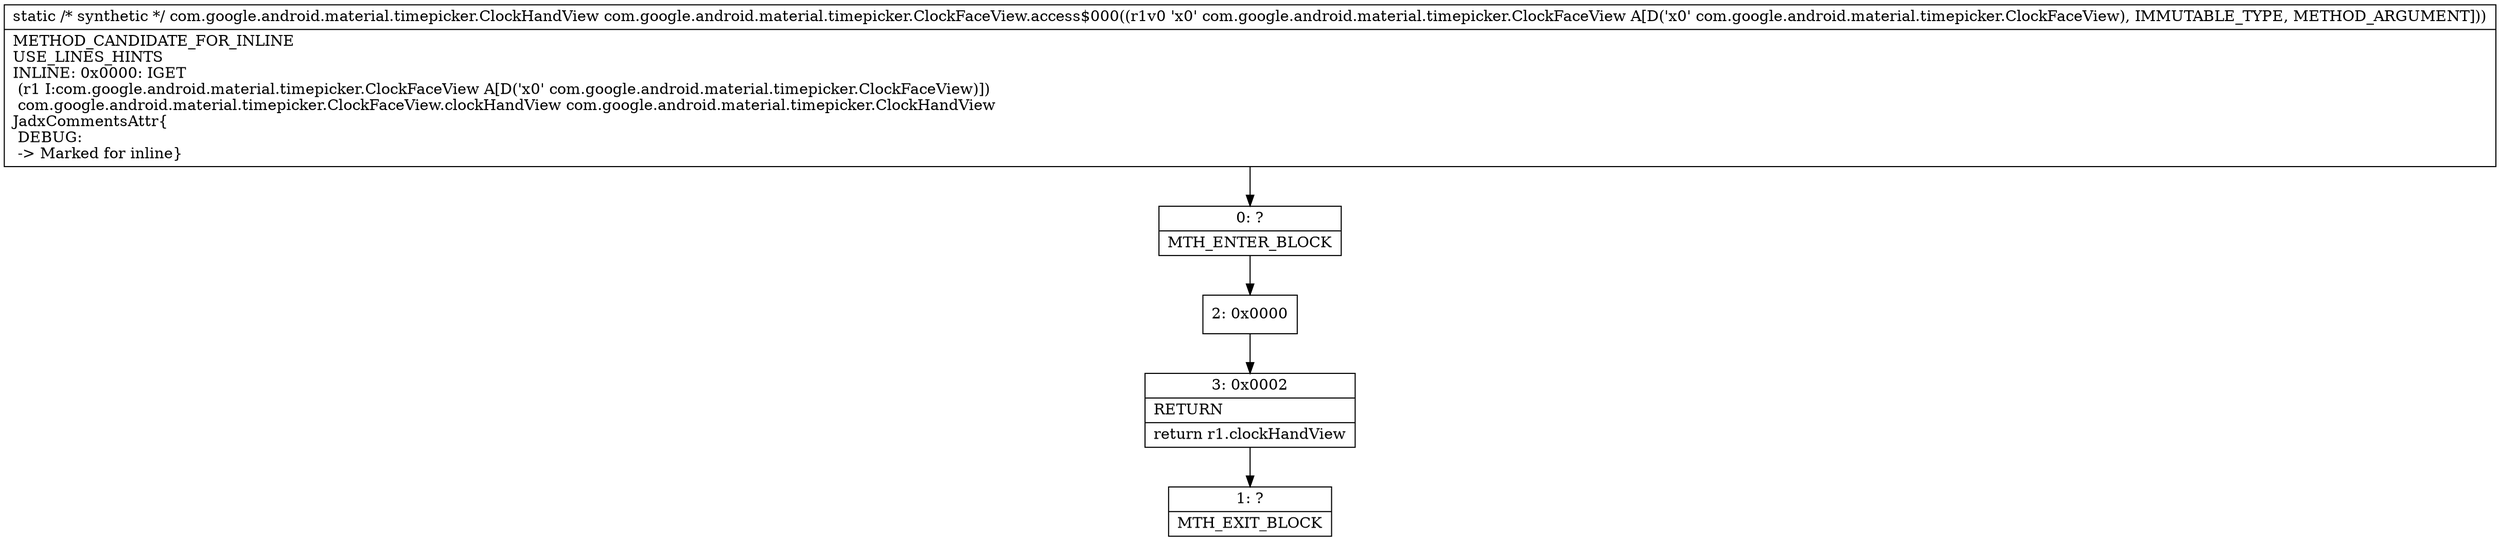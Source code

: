 digraph "CFG forcom.google.android.material.timepicker.ClockFaceView.access$000(Lcom\/google\/android\/material\/timepicker\/ClockFaceView;)Lcom\/google\/android\/material\/timepicker\/ClockHandView;" {
Node_0 [shape=record,label="{0\:\ ?|MTH_ENTER_BLOCK\l}"];
Node_2 [shape=record,label="{2\:\ 0x0000}"];
Node_3 [shape=record,label="{3\:\ 0x0002|RETURN\l|return r1.clockHandView\l}"];
Node_1 [shape=record,label="{1\:\ ?|MTH_EXIT_BLOCK\l}"];
MethodNode[shape=record,label="{static \/* synthetic *\/ com.google.android.material.timepicker.ClockHandView com.google.android.material.timepicker.ClockFaceView.access$000((r1v0 'x0' com.google.android.material.timepicker.ClockFaceView A[D('x0' com.google.android.material.timepicker.ClockFaceView), IMMUTABLE_TYPE, METHOD_ARGUMENT]))  | METHOD_CANDIDATE_FOR_INLINE\lUSE_LINES_HINTS\lINLINE: 0x0000: IGET  \l  (r1 I:com.google.android.material.timepicker.ClockFaceView A[D('x0' com.google.android.material.timepicker.ClockFaceView)])\l com.google.android.material.timepicker.ClockFaceView.clockHandView com.google.android.material.timepicker.ClockHandView\lJadxCommentsAttr\{\l DEBUG: \l \-\> Marked for inline\}\l}"];
MethodNode -> Node_0;Node_0 -> Node_2;
Node_2 -> Node_3;
Node_3 -> Node_1;
}

